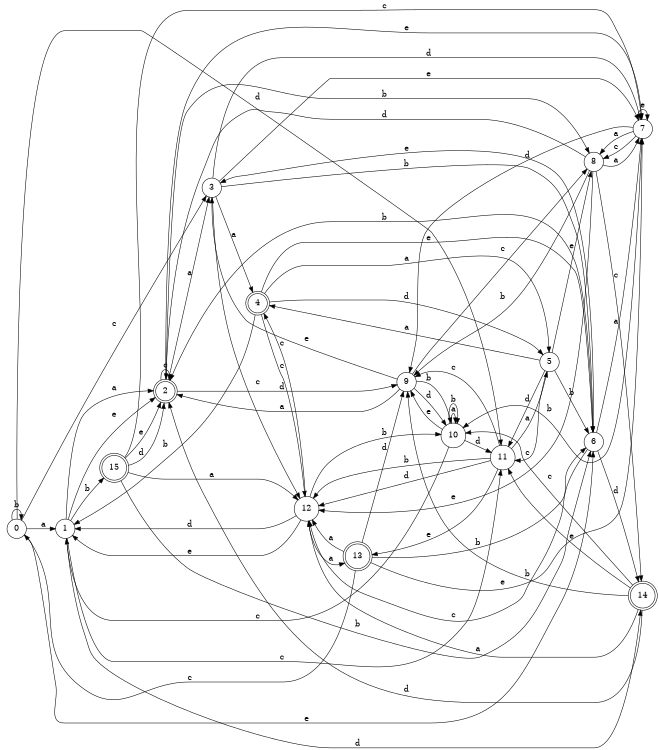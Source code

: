 digraph n13_10 {
__start0 [label="" shape="none"];

rankdir=LR;
size="8,5";

s0 [style="filled", color="black", fillcolor="white" shape="circle", label="0"];
s1 [style="filled", color="black", fillcolor="white" shape="circle", label="1"];
s2 [style="rounded,filled", color="black", fillcolor="white" shape="doublecircle", label="2"];
s3 [style="filled", color="black", fillcolor="white" shape="circle", label="3"];
s4 [style="rounded,filled", color="black", fillcolor="white" shape="doublecircle", label="4"];
s5 [style="filled", color="black", fillcolor="white" shape="circle", label="5"];
s6 [style="filled", color="black", fillcolor="white" shape="circle", label="6"];
s7 [style="filled", color="black", fillcolor="white" shape="circle", label="7"];
s8 [style="filled", color="black", fillcolor="white" shape="circle", label="8"];
s9 [style="filled", color="black", fillcolor="white" shape="circle", label="9"];
s10 [style="filled", color="black", fillcolor="white" shape="circle", label="10"];
s11 [style="filled", color="black", fillcolor="white" shape="circle", label="11"];
s12 [style="filled", color="black", fillcolor="white" shape="circle", label="12"];
s13 [style="rounded,filled", color="black", fillcolor="white" shape="doublecircle", label="13"];
s14 [style="rounded,filled", color="black", fillcolor="white" shape="doublecircle", label="14"];
s15 [style="rounded,filled", color="black", fillcolor="white" shape="doublecircle", label="15"];
s0 -> s1 [label="a"];
s0 -> s0 [label="b"];
s0 -> s3 [label="c"];
s0 -> s11 [label="d"];
s0 -> s6 [label="e"];
s1 -> s2 [label="a"];
s1 -> s15 [label="b"];
s1 -> s11 [label="c"];
s1 -> s14 [label="d"];
s1 -> s2 [label="e"];
s2 -> s3 [label="a"];
s2 -> s8 [label="b"];
s2 -> s2 [label="c"];
s2 -> s9 [label="d"];
s2 -> s7 [label="e"];
s3 -> s4 [label="a"];
s3 -> s6 [label="b"];
s3 -> s12 [label="c"];
s3 -> s7 [label="d"];
s3 -> s7 [label="e"];
s4 -> s5 [label="a"];
s4 -> s1 [label="b"];
s4 -> s12 [label="c"];
s4 -> s5 [label="d"];
s4 -> s6 [label="e"];
s5 -> s4 [label="a"];
s5 -> s6 [label="b"];
s5 -> s11 [label="c"];
s5 -> s11 [label="d"];
s5 -> s8 [label="e"];
s6 -> s7 [label="a"];
s6 -> s2 [label="b"];
s6 -> s12 [label="c"];
s6 -> s14 [label="d"];
s6 -> s3 [label="e"];
s7 -> s8 [label="a"];
s7 -> s10 [label="b"];
s7 -> s8 [label="c"];
s7 -> s9 [label="d"];
s7 -> s7 [label="e"];
s8 -> s7 [label="a"];
s8 -> s9 [label="b"];
s8 -> s14 [label="c"];
s8 -> s2 [label="d"];
s8 -> s12 [label="e"];
s9 -> s2 [label="a"];
s9 -> s10 [label="b"];
s9 -> s8 [label="c"];
s9 -> s10 [label="d"];
s9 -> s3 [label="e"];
s10 -> s10 [label="a"];
s10 -> s10 [label="b"];
s10 -> s1 [label="c"];
s10 -> s11 [label="d"];
s10 -> s9 [label="e"];
s11 -> s5 [label="a"];
s11 -> s12 [label="b"];
s11 -> s9 [label="c"];
s11 -> s12 [label="d"];
s11 -> s13 [label="e"];
s12 -> s13 [label="a"];
s12 -> s10 [label="b"];
s12 -> s4 [label="c"];
s12 -> s1 [label="d"];
s12 -> s1 [label="e"];
s13 -> s12 [label="a"];
s13 -> s6 [label="b"];
s13 -> s0 [label="c"];
s13 -> s9 [label="d"];
s13 -> s7 [label="e"];
s14 -> s12 [label="a"];
s14 -> s9 [label="b"];
s14 -> s10 [label="c"];
s14 -> s2 [label="d"];
s14 -> s11 [label="e"];
s15 -> s12 [label="a"];
s15 -> s6 [label="b"];
s15 -> s7 [label="c"];
s15 -> s2 [label="d"];
s15 -> s2 [label="e"];

}